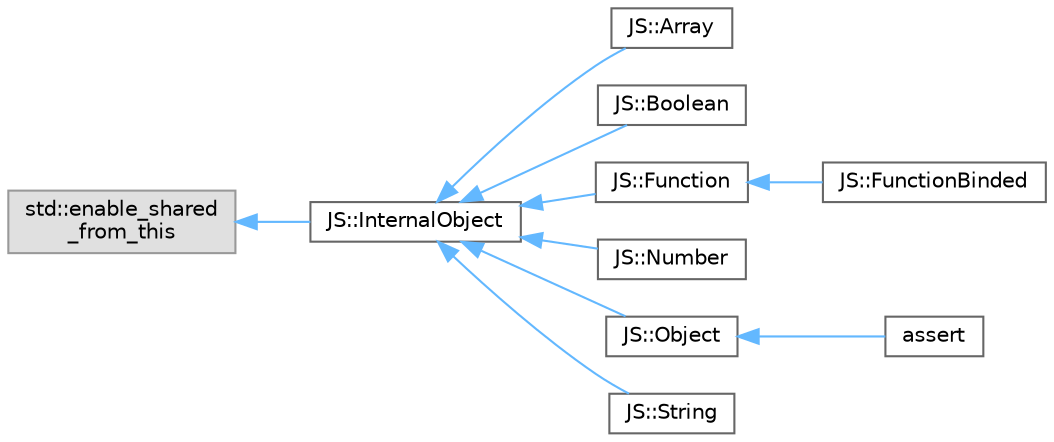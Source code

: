 digraph "Graphical Class Hierarchy"
{
 // LATEX_PDF_SIZE
  bgcolor="transparent";
  edge [fontname=Helvetica,fontsize=10,labelfontname=Helvetica,labelfontsize=10];
  node [fontname=Helvetica,fontsize=10,shape=box,height=0.2,width=0.4];
  rankdir="LR";
  Node0 [id="Node000000",label="std::enable_shared\l_from_this",height=0.2,width=0.4,color="grey60", fillcolor="#E0E0E0", style="filled",tooltip=" "];
  Node0 -> Node1 [id="edge3_Node000000_Node000001",dir="back",color="steelblue1",style="solid",tooltip=" "];
  Node1 [id="Node000001",label="JS::InternalObject",height=0.2,width=0.4,color="grey40", fillcolor="white", style="filled",URL="$classJS_1_1InternalObject.html",tooltip="Represents a base object for all JavaScript-like objects in C++."];
  Node1 -> Node2 [id="edge4_Node000001_Node000002",dir="back",color="steelblue1",style="solid",tooltip=" "];
  Node2 [id="Node000002",label="JS::Array",height=0.2,width=0.4,color="grey40", fillcolor="white", style="filled",URL="$classJS_1_1Array.html",tooltip="Represents a JavaScript-like array object in C++."];
  Node1 -> Node3 [id="edge5_Node000001_Node000003",dir="back",color="steelblue1",style="solid",tooltip=" "];
  Node3 [id="Node000003",label="JS::Boolean",height=0.2,width=0.4,color="grey40", fillcolor="white", style="filled",URL="$classJS_1_1Boolean.html",tooltip="Represent the boolean object in C++."];
  Node1 -> Node4 [id="edge6_Node000001_Node000004",dir="back",color="steelblue1",style="solid",tooltip=" "];
  Node4 [id="Node000004",label="JS::Function",height=0.2,width=0.4,color="grey40", fillcolor="white", style="filled",URL="$classJS_1_1Function.html",tooltip="Represents a JavaScript-like function object in C++."];
  Node4 -> Node5 [id="edge7_Node000004_Node000005",dir="back",color="steelblue1",style="solid",tooltip=" "];
  Node5 [id="Node000005",label="JS::FunctionBinded",height=0.2,width=0.4,color="grey40", fillcolor="white", style="filled",URL="$classJS_1_1FunctionBinded.html",tooltip="Represents a binded function object in C++. This class is a subclass of Function."];
  Node1 -> Node6 [id="edge8_Node000001_Node000006",dir="back",color="steelblue1",style="solid",tooltip=" "];
  Node6 [id="Node000006",label="JS::Number",height=0.2,width=0.4,color="grey40", fillcolor="white", style="filled",URL="$classJS_1_1Number.html",tooltip="Represent the number object in C++."];
  Node1 -> Node7 [id="edge9_Node000001_Node000007",dir="back",color="steelblue1",style="solid",tooltip=" "];
  Node7 [id="Node000007",label="JS::Object",height=0.2,width=0.4,color="grey40", fillcolor="white", style="filled",URL="$classJS_1_1Object.html",tooltip="Represents a JavaScript-like object in C++."];
  Node7 -> Node8 [id="edge10_Node000007_Node000008",dir="back",color="steelblue1",style="solid",tooltip=" "];
  Node8 [id="Node000008",label="assert",height=0.2,width=0.4,color="grey40", fillcolor="white", style="filled",URL="$classassert.html",tooltip=" "];
  Node1 -> Node9 [id="edge11_Node000001_Node000009",dir="back",color="steelblue1",style="solid",tooltip=" "];
  Node9 [id="Node000009",label="JS::String",height=0.2,width=0.4,color="grey40", fillcolor="white", style="filled",URL="$classJS_1_1String.html",tooltip="Represents the string object in C++."];
}

